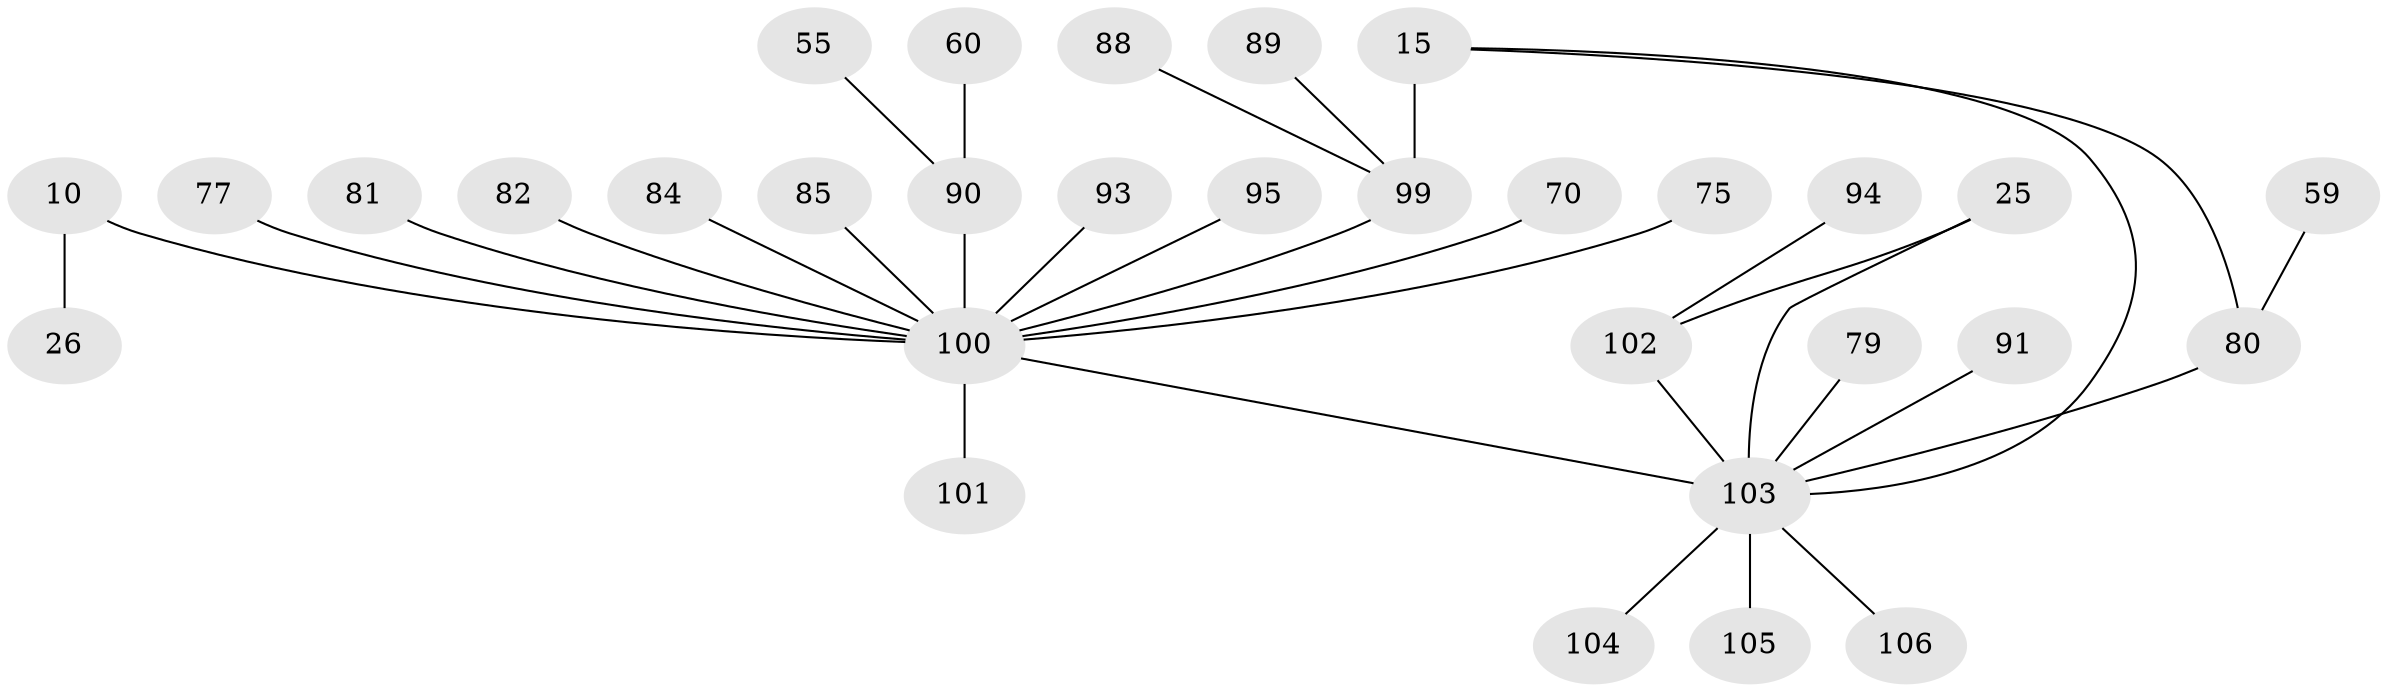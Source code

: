 // original degree distribution, {13: 0.009433962264150943, 7: 0.04716981132075472, 6: 0.05660377358490566, 5: 0.018867924528301886, 10: 0.009433962264150943, 12: 0.009433962264150943, 4: 0.03773584905660377, 9: 0.02830188679245283, 11: 0.009433962264150943, 8: 0.009433962264150943, 15: 0.009433962264150943, 1: 0.6037735849056604, 3: 0.02830188679245283, 2: 0.12264150943396226}
// Generated by graph-tools (version 1.1) at 2025/58/03/04/25 21:58:17]
// undirected, 31 vertices, 33 edges
graph export_dot {
graph [start="1"]
  node [color=gray90,style=filled];
  10 [super="+6"];
  15 [super="+13"];
  25 [super="+24"];
  26;
  55;
  59;
  60;
  70 [super="+46"];
  75;
  77;
  79 [super="+44"];
  80 [super="+20+36+50"];
  81;
  82;
  84;
  85 [super="+76"];
  88;
  89;
  90 [super="+34"];
  91;
  93;
  94 [super="+28"];
  95 [super="+92"];
  99 [super="+14+38+48+49+58+63+86"];
  100 [super="+97+98+83+37+40+61+66+68+69"];
  101 [super="+54"];
  102 [super="+73+78"];
  103 [super="+19+18+87+29+31+42+43+51+53+56+72+74"];
  104;
  105 [super="+45"];
  106;
  10 -- 26;
  10 -- 100 [weight=7];
  15 -- 103;
  15 -- 99 [weight=6];
  15 -- 80;
  25 -- 103 [weight=2];
  25 -- 102 [weight=4];
  55 -- 90;
  59 -- 80;
  60 -- 90;
  70 -- 100;
  75 -- 100;
  77 -- 100;
  79 -- 103;
  80 -- 103 [weight=6];
  81 -- 100;
  82 -- 100;
  84 -- 100;
  85 -- 100;
  88 -- 99;
  89 -- 99;
  90 -- 100 [weight=6];
  91 -- 103;
  93 -- 100;
  94 -- 102;
  95 -- 100;
  99 -- 100 [weight=2];
  100 -- 103 [weight=8];
  100 -- 101;
  102 -- 103 [weight=2];
  103 -- 104;
  103 -- 105;
  103 -- 106;
}
